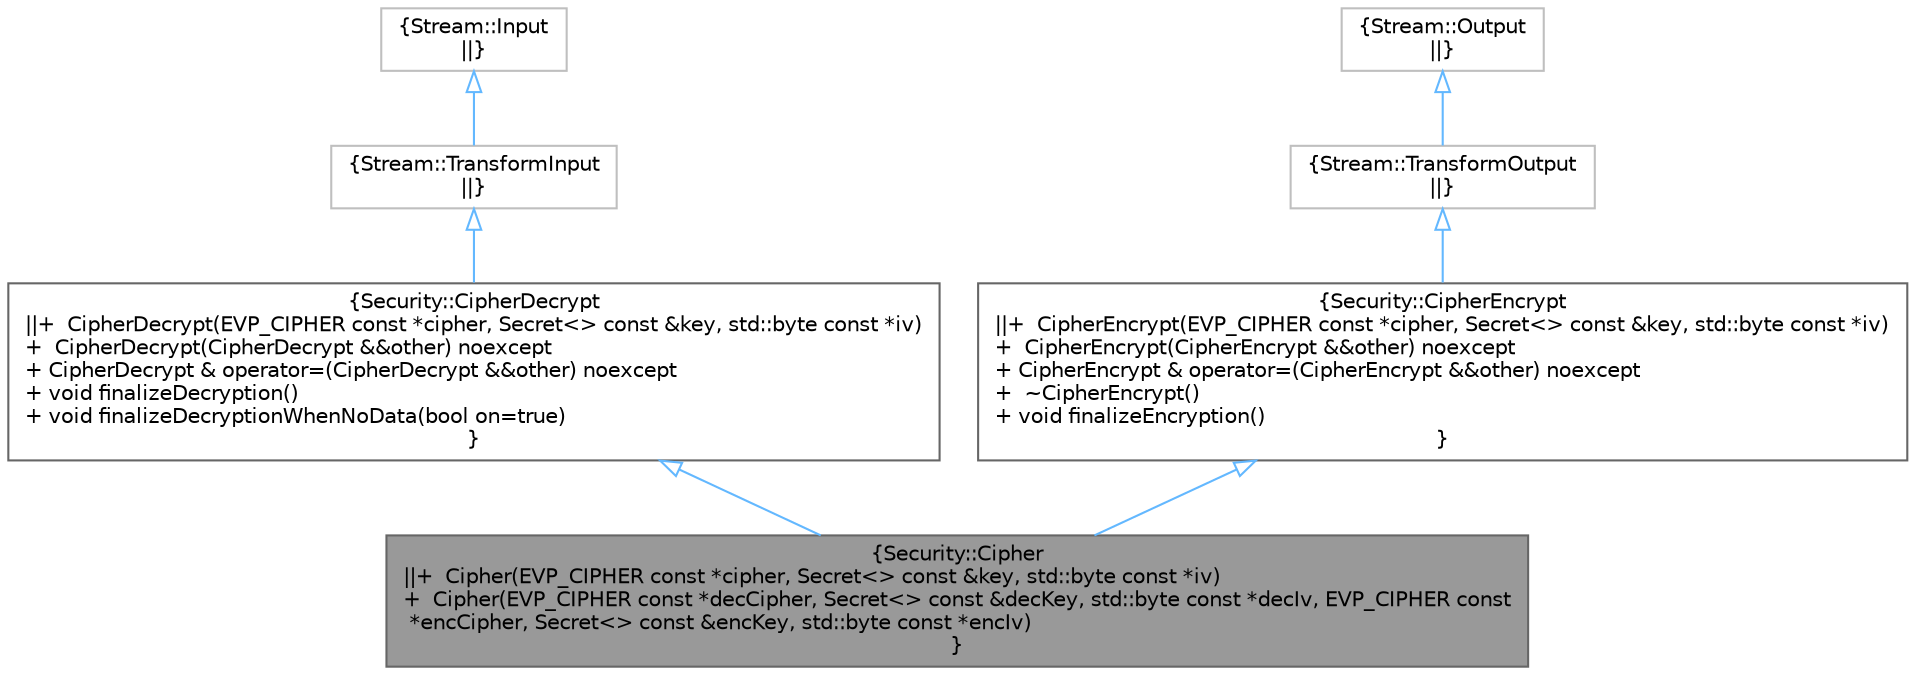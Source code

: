 digraph "Security::Cipher"
{
 // LATEX_PDF_SIZE
  bgcolor="transparent";
  edge [fontname=Helvetica,fontsize=10,labelfontname=Helvetica,labelfontsize=10];
  node [fontname=Helvetica,fontsize=10,shape=box,height=0.2,width=0.4];
  Node1 [label="{Security::Cipher\n||+  Cipher(EVP_CIPHER const *cipher, Secret\<\> const &key, std::byte const *iv)\l+  Cipher(EVP_CIPHER const *decCipher, Secret\<\> const &decKey, std::byte const *decIv, EVP_CIPHER const\l *encCipher, Secret\<\> const &encKey, std::byte const *encIv)\l}",height=0.2,width=0.4,color="gray40", fillcolor="grey60", style="filled", fontcolor="black",tooltip="Stream::Input / Stream::Output Cipher decryptor and encryptor."];
  Node2 -> Node1 [dir="back",color="steelblue1",style="solid",arrowtail="onormal"];
  Node2 [label="{Security::CipherDecrypt\n||+  CipherDecrypt(EVP_CIPHER const *cipher, Secret\<\> const &key, std::byte const *iv)\l+  CipherDecrypt(CipherDecrypt &&other) noexcept\l+ CipherDecrypt & operator=(CipherDecrypt &&other) noexcept\l+ void finalizeDecryption()\l+ void finalizeDecryptionWhenNoData(bool on=true)\l}",height=0.2,width=0.4,color="gray40", fillcolor="white", style="filled",URL="$dd/d35/classSecurity_1_1CipherDecrypt.html",tooltip="Stream::Input Cipher decryptor."];
  Node3 -> Node2 [dir="back",color="steelblue1",style="solid",arrowtail="onormal"];
  Node3 [label="{Stream::TransformInput\n||}",height=0.2,width=0.4,color="grey75", fillcolor="white", style="filled",URL="/tmp/build/x64/Release/Stream/tag.xml$db/d03/classStream_1_1TransformInput.html",tooltip=" "];
  Node4 -> Node3 [dir="back",color="steelblue1",style="solid",arrowtail="onormal"];
  Node4 [label="{Stream::Input\n||}",height=0.2,width=0.4,color="grey75", fillcolor="white", style="filled",URL="/tmp/build/x64/Release/Stream/tag.xml$d7/d83/classStream_1_1Input.html",tooltip=" "];
  Node5 -> Node1 [dir="back",color="steelblue1",style="solid",arrowtail="onormal"];
  Node5 [label="{Security::CipherEncrypt\n||+  CipherEncrypt(EVP_CIPHER const *cipher, Secret\<\> const &key, std::byte const *iv)\l+  CipherEncrypt(CipherEncrypt &&other) noexcept\l+ CipherEncrypt & operator=(CipherEncrypt &&other) noexcept\l+  ~CipherEncrypt()\l+ void finalizeEncryption()\l}",height=0.2,width=0.4,color="gray40", fillcolor="white", style="filled",URL="$da/df9/classSecurity_1_1CipherEncrypt.html",tooltip="Stream::Output Cipher encryptor."];
  Node6 -> Node5 [dir="back",color="steelblue1",style="solid",arrowtail="onormal"];
  Node6 [label="{Stream::TransformOutput\n||}",height=0.2,width=0.4,color="grey75", fillcolor="white", style="filled",URL="/tmp/build/x64/Release/Stream/tag.xml$d1/dff/classStream_1_1TransformOutput.html",tooltip=" "];
  Node7 -> Node6 [dir="back",color="steelblue1",style="solid",arrowtail="onormal"];
  Node7 [label="{Stream::Output\n||}",height=0.2,width=0.4,color="grey75", fillcolor="white", style="filled",URL="/tmp/build/x64/Release/Stream/tag.xml$df/dc2/classStream_1_1Output.html",tooltip=" "];
}
